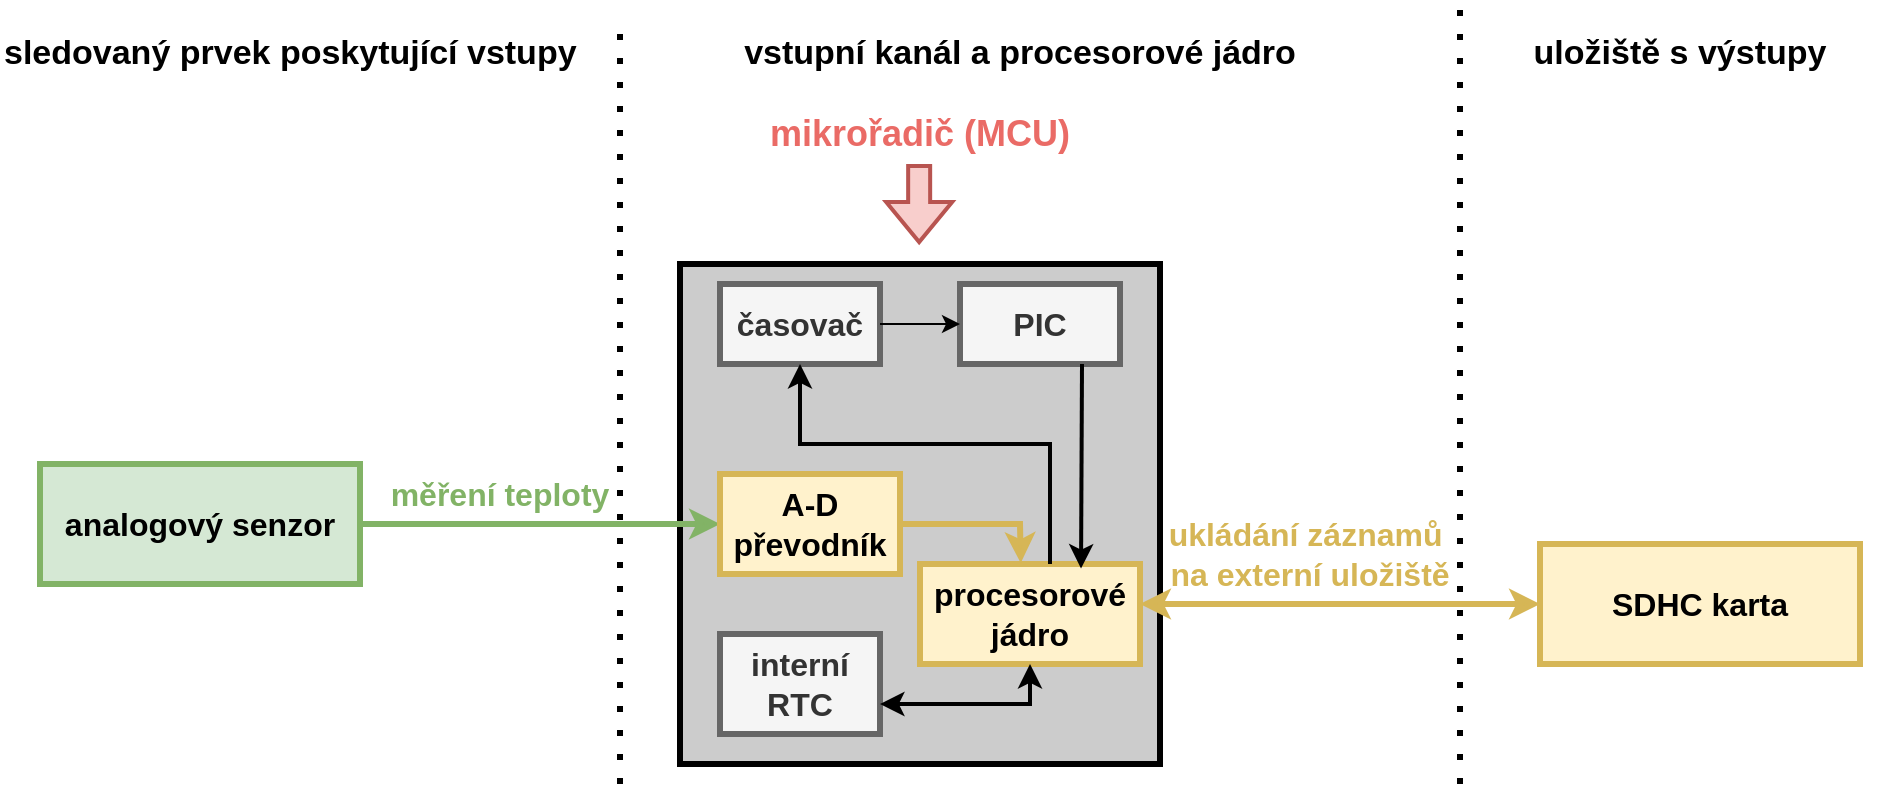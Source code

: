<mxfile version="26.2.2">
  <diagram name="Page-1" id="1f4frj1IumFev-JVh3TB">
    <mxGraphModel dx="1190" dy="701" grid="1" gridSize="10" guides="1" tooltips="1" connect="1" arrows="1" fold="1" page="1" pageScale="1" pageWidth="1169" pageHeight="827" math="0" shadow="0">
      <root>
        <mxCell id="0" />
        <mxCell id="1" parent="0" />
        <mxCell id="nnQvtGdqVhCBiGd7Ad1P-1" value="" style="rounded=0;whiteSpace=wrap;html=1;strokeColor=#000000;strokeWidth=3;fillColor=#CCCCCC;" parent="1" vertex="1">
          <mxGeometry x="460" y="250" width="240" height="250" as="geometry" />
        </mxCell>
        <mxCell id="nnQvtGdqVhCBiGd7Ad1P-2" value="&lt;font style=&quot;font-size: 16px;&quot;&gt;&lt;b style=&quot;&quot;&gt;analogový senzor&lt;/b&gt;&lt;/font&gt;" style="rounded=0;whiteSpace=wrap;html=1;fillColor=#d5e8d4;strokeColor=#82b366;strokeWidth=3;" parent="1" vertex="1">
          <mxGeometry x="140" y="350" width="160" height="60" as="geometry" />
        </mxCell>
        <mxCell id="nnQvtGdqVhCBiGd7Ad1P-3" value="" style="endArrow=classic;html=1;rounded=0;entryX=0;entryY=0.5;entryDx=0;entryDy=0;exitX=1;exitY=0.5;exitDx=0;exitDy=0;fillColor=#d5e8d4;strokeColor=#82b366;strokeWidth=3;" parent="1" source="nnQvtGdqVhCBiGd7Ad1P-2" target="nnQvtGdqVhCBiGd7Ad1P-4" edge="1">
          <mxGeometry width="50" height="50" relative="1" as="geometry">
            <mxPoint x="220" y="450" as="sourcePoint" />
            <mxPoint x="380" y="430" as="targetPoint" />
          </mxGeometry>
        </mxCell>
        <mxCell id="nnQvtGdqVhCBiGd7Ad1P-4" value="&lt;font style=&quot;font-size: 16px;&quot;&gt;&lt;b style=&quot;&quot;&gt;A-D&lt;/b&gt;&lt;/font&gt;&lt;div&gt;&lt;font style=&quot;font-size: 16px;&quot;&gt;&lt;b style=&quot;&quot;&gt;převodník&lt;/b&gt;&lt;/font&gt;&lt;/div&gt;" style="rounded=0;whiteSpace=wrap;html=1;fillColor=#fff2cc;strokeColor=#d6b656;strokeWidth=3;" parent="1" vertex="1">
          <mxGeometry x="480" y="355" width="90" height="50" as="geometry" />
        </mxCell>
        <mxCell id="nnQvtGdqVhCBiGd7Ad1P-7" value="&lt;b style=&quot;&quot;&gt;&lt;font style=&quot;font-size: 16px;&quot;&gt;interní&lt;/font&gt;&lt;/b&gt;&lt;div&gt;&lt;b style=&quot;&quot;&gt;&lt;font style=&quot;font-size: 16px;&quot;&gt;RTC&lt;/font&gt;&lt;/b&gt;&lt;/div&gt;" style="rounded=0;whiteSpace=wrap;html=1;fillColor=#f5f5f5;strokeColor=#666666;strokeWidth=3;fontColor=#333333;" parent="1" vertex="1">
          <mxGeometry x="480" y="435" width="80" height="50" as="geometry" />
        </mxCell>
        <mxCell id="nnQvtGdqVhCBiGd7Ad1P-9" value="&lt;font style=&quot;font-size: 16px;&quot;&gt;&lt;b style=&quot;&quot;&gt;SDHC karta&lt;/b&gt;&lt;/font&gt;" style="rounded=0;whiteSpace=wrap;html=1;fillColor=#fff2cc;strokeColor=#d6b656;strokeWidth=3;" parent="1" vertex="1">
          <mxGeometry x="890" y="390" width="160" height="60" as="geometry" />
        </mxCell>
        <mxCell id="nnQvtGdqVhCBiGd7Ad1P-11" value="&lt;div&gt;&lt;font style=&quot;font-size: 16px;&quot;&gt;&lt;b style=&quot;&quot;&gt;procesorové&lt;/b&gt;&lt;/font&gt;&lt;/div&gt;&lt;font style=&quot;font-size: 16px;&quot;&gt;&lt;b style=&quot;&quot;&gt;jádro&lt;/b&gt;&lt;/font&gt;" style="rounded=0;whiteSpace=wrap;html=1;fillColor=#fff2cc;strokeColor=#d6b656;strokeWidth=3;" parent="1" vertex="1">
          <mxGeometry x="580" y="400" width="110" height="50" as="geometry" />
        </mxCell>
        <mxCell id="nnQvtGdqVhCBiGd7Ad1P-12" value="" style="endArrow=classic;html=1;rounded=0;exitX=1;exitY=0.5;exitDx=0;exitDy=0;entryX=0.458;entryY=-0.01;entryDx=0;entryDy=0;strokeWidth=3;entryPerimeter=0;fillColor=#fff2cc;strokeColor=#d6b656;" parent="1" source="nnQvtGdqVhCBiGd7Ad1P-4" target="nnQvtGdqVhCBiGd7Ad1P-11" edge="1">
          <mxGeometry width="50" height="50" relative="1" as="geometry">
            <mxPoint x="590" y="410" as="sourcePoint" />
            <mxPoint x="640" y="360" as="targetPoint" />
            <Array as="points">
              <mxPoint x="630" y="380" />
            </Array>
          </mxGeometry>
        </mxCell>
        <mxCell id="nnQvtGdqVhCBiGd7Ad1P-13" value="" style="endArrow=classic;html=1;rounded=0;entryX=0.5;entryY=1;entryDx=0;entryDy=0;startArrow=classic;startFill=1;fillColor=#dae8fc;strokeColor=#000000;strokeWidth=2;" parent="1" target="nnQvtGdqVhCBiGd7Ad1P-11" edge="1">
          <mxGeometry width="50" height="50" relative="1" as="geometry">
            <mxPoint x="560" y="470" as="sourcePoint" />
            <mxPoint x="640" y="360" as="targetPoint" />
            <Array as="points">
              <mxPoint x="635" y="470" />
              <mxPoint x="635" y="460" />
            </Array>
          </mxGeometry>
        </mxCell>
        <mxCell id="nnQvtGdqVhCBiGd7Ad1P-15" value="&lt;font style=&quot;font-size: 16px;&quot;&gt;&lt;b style=&quot;&quot;&gt;časovač&lt;/b&gt;&lt;/font&gt;" style="rounded=0;whiteSpace=wrap;html=1;fillColor=#f5f5f5;fontColor=#333333;strokeColor=#666666;strokeWidth=3;" parent="1" vertex="1">
          <mxGeometry x="480" y="260" width="80" height="40" as="geometry" />
        </mxCell>
        <mxCell id="nnQvtGdqVhCBiGd7Ad1P-17" style="edgeStyle=orthogonalEdgeStyle;rounded=0;orthogonalLoop=1;jettySize=auto;html=1;exitX=0.5;exitY=1;exitDx=0;exitDy=0;startArrow=classic;startFill=1;endArrow=none;endFill=1;strokeWidth=2;" parent="1" source="nnQvtGdqVhCBiGd7Ad1P-15" edge="1">
          <mxGeometry relative="1" as="geometry">
            <mxPoint x="515" y="320.0" as="sourcePoint" />
            <mxPoint x="645" y="400" as="targetPoint" />
            <Array as="points">
              <mxPoint x="520" y="340" />
              <mxPoint x="645" y="340" />
            </Array>
          </mxGeometry>
        </mxCell>
        <mxCell id="nnQvtGdqVhCBiGd7Ad1P-24" value="&lt;font style=&quot;font-size: 16px;&quot;&gt;&lt;b style=&quot;&quot;&gt;PIC&lt;/b&gt;&lt;/font&gt;" style="rounded=0;whiteSpace=wrap;html=1;fillColor=#f5f5f5;fontColor=#333333;strokeColor=#666666;strokeWidth=3;" parent="1" vertex="1">
          <mxGeometry x="600" y="260" width="80" height="40" as="geometry" />
        </mxCell>
        <mxCell id="nnQvtGdqVhCBiGd7Ad1P-25" value="" style="endArrow=classic;html=1;rounded=0;exitX=1;exitY=0.5;exitDx=0;exitDy=0;entryX=0;entryY=0.5;entryDx=0;entryDy=0;" parent="1" source="nnQvtGdqVhCBiGd7Ad1P-15" target="nnQvtGdqVhCBiGd7Ad1P-24" edge="1">
          <mxGeometry width="50" height="50" relative="1" as="geometry">
            <mxPoint x="620" y="410" as="sourcePoint" />
            <mxPoint x="670" y="360" as="targetPoint" />
          </mxGeometry>
        </mxCell>
        <mxCell id="nnQvtGdqVhCBiGd7Ad1P-26" value="" style="endArrow=classic;html=1;rounded=0;entryX=0.732;entryY=0.046;entryDx=0;entryDy=0;strokeWidth=2;entryPerimeter=0;" parent="1" target="nnQvtGdqVhCBiGd7Ad1P-11" edge="1">
          <mxGeometry width="50" height="50" relative="1" as="geometry">
            <mxPoint x="661" y="300" as="sourcePoint" />
            <mxPoint x="610" y="310" as="targetPoint" />
          </mxGeometry>
        </mxCell>
        <mxCell id="nnQvtGdqVhCBiGd7Ad1P-28" value="" style="shape=flexArrow;endArrow=classic;html=1;rounded=0;strokeColor=#b85450;strokeWidth=2;fillColor=#f8cecc;" parent="1" edge="1">
          <mxGeometry width="50" height="50" relative="1" as="geometry">
            <mxPoint x="579.58" y="200" as="sourcePoint" />
            <mxPoint x="579.58" y="240" as="targetPoint" />
          </mxGeometry>
        </mxCell>
        <mxCell id="nnQvtGdqVhCBiGd7Ad1P-29" value="&lt;b&gt;&lt;font style=&quot;font-size: 18px; color: rgb(234, 107, 102);&quot;&gt;mikrořadič (MCU)&lt;/font&gt;&lt;/b&gt;" style="text;html=1;align=center;verticalAlign=middle;whiteSpace=wrap;rounded=0;" parent="1" vertex="1">
          <mxGeometry x="490" y="170" width="180" height="30" as="geometry" />
        </mxCell>
        <mxCell id="nnQvtGdqVhCBiGd7Ad1P-31" value="&lt;font style=&quot;font-size: 16px;&quot;&gt;&lt;b style=&quot;&quot;&gt;měření teploty&lt;/b&gt;&lt;/font&gt;" style="text;html=1;align=center;verticalAlign=middle;whiteSpace=wrap;rounded=0;fillColor=none;strokeColor=none;fontColor=#82B366;" parent="1" vertex="1">
          <mxGeometry x="290" y="350" width="160" height="30" as="geometry" />
        </mxCell>
        <mxCell id="nnQvtGdqVhCBiGd7Ad1P-33" value="" style="endArrow=classic;startArrow=classic;html=1;rounded=0;entryX=0;entryY=0.5;entryDx=0;entryDy=0;fillColor=#fff2cc;strokeColor=#d6b656;strokeWidth=3;" parent="1" target="nnQvtGdqVhCBiGd7Ad1P-9" edge="1">
          <mxGeometry width="50" height="50" relative="1" as="geometry">
            <mxPoint x="690" y="420" as="sourcePoint" />
            <mxPoint x="620" y="370" as="targetPoint" />
          </mxGeometry>
        </mxCell>
        <mxCell id="nnQvtGdqVhCBiGd7Ad1P-34" value="&lt;font style=&quot;color: rgb(214, 182, 86); font-size: 16px;&quot;&gt;&lt;b style=&quot;&quot;&gt;&lt;font style=&quot;&quot;&gt;ukládání&amp;nbsp;&lt;/font&gt;&lt;span style=&quot;background-color: transparent;&quot;&gt;záznamů&amp;nbsp;&lt;/span&gt;&lt;/b&gt;&lt;/font&gt;&lt;div&gt;&lt;font style=&quot;color: rgb(214, 182, 86); font-size: 16px;&quot;&gt;&lt;b style=&quot;&quot;&gt;&lt;span style=&quot;background-color: transparent;&quot;&gt;na externí uložiště&lt;/span&gt;&lt;/b&gt;&lt;/font&gt;&lt;/div&gt;" style="text;html=1;align=center;verticalAlign=middle;whiteSpace=wrap;rounded=0;fillColor=none;strokeColor=none;fontColor=#82B366;" parent="1" vertex="1">
          <mxGeometry x="700" y="370" width="150" height="50" as="geometry" />
        </mxCell>
        <mxCell id="BQqC8ixx6dhgrJm7TBwu-1" value="" style="endArrow=none;dashed=1;html=1;dashPattern=1 3;strokeWidth=3;rounded=0;" parent="1" edge="1">
          <mxGeometry width="50" height="50" relative="1" as="geometry">
            <mxPoint x="430" y="510" as="sourcePoint" />
            <mxPoint x="430" y="130" as="targetPoint" />
          </mxGeometry>
        </mxCell>
        <mxCell id="BQqC8ixx6dhgrJm7TBwu-3" value="&lt;font style=&quot;font-size: 17px;&quot;&gt;&lt;b style=&quot;&quot;&gt;sledovaný prvek poskytující vstupy&lt;/b&gt;&lt;/font&gt;" style="text;html=1;align=left;verticalAlign=middle;whiteSpace=wrap;rounded=0;" parent="1" vertex="1">
          <mxGeometry x="120" y="130" width="310" height="30" as="geometry" />
        </mxCell>
        <mxCell id="BQqC8ixx6dhgrJm7TBwu-4" value="&lt;font style=&quot;font-size: 17px;&quot;&gt;&lt;b style=&quot;&quot;&gt;vstupní kanál a procesorové jádro&lt;/b&gt;&lt;/font&gt;" style="text;html=1;align=center;verticalAlign=middle;whiteSpace=wrap;rounded=0;" parent="1" vertex="1">
          <mxGeometry x="450" y="130" width="360" height="30" as="geometry" />
        </mxCell>
        <mxCell id="BQqC8ixx6dhgrJm7TBwu-5" value="&lt;font style=&quot;font-size: 17px;&quot;&gt;&lt;b style=&quot;&quot;&gt;uložiště s výstupy&lt;/b&gt;&lt;/font&gt;" style="text;html=1;align=center;verticalAlign=middle;whiteSpace=wrap;rounded=0;" parent="1" vertex="1">
          <mxGeometry x="860" y="130" width="200" height="30" as="geometry" />
        </mxCell>
        <mxCell id="eKR3VtxVfhDATThSYPr6-1" value="" style="endArrow=none;dashed=1;html=1;dashPattern=1 3;strokeWidth=3;rounded=0;" parent="1" edge="1">
          <mxGeometry width="50" height="50" relative="1" as="geometry">
            <mxPoint x="850" y="510" as="sourcePoint" />
            <mxPoint x="850" y="120" as="targetPoint" />
          </mxGeometry>
        </mxCell>
      </root>
    </mxGraphModel>
  </diagram>
</mxfile>
